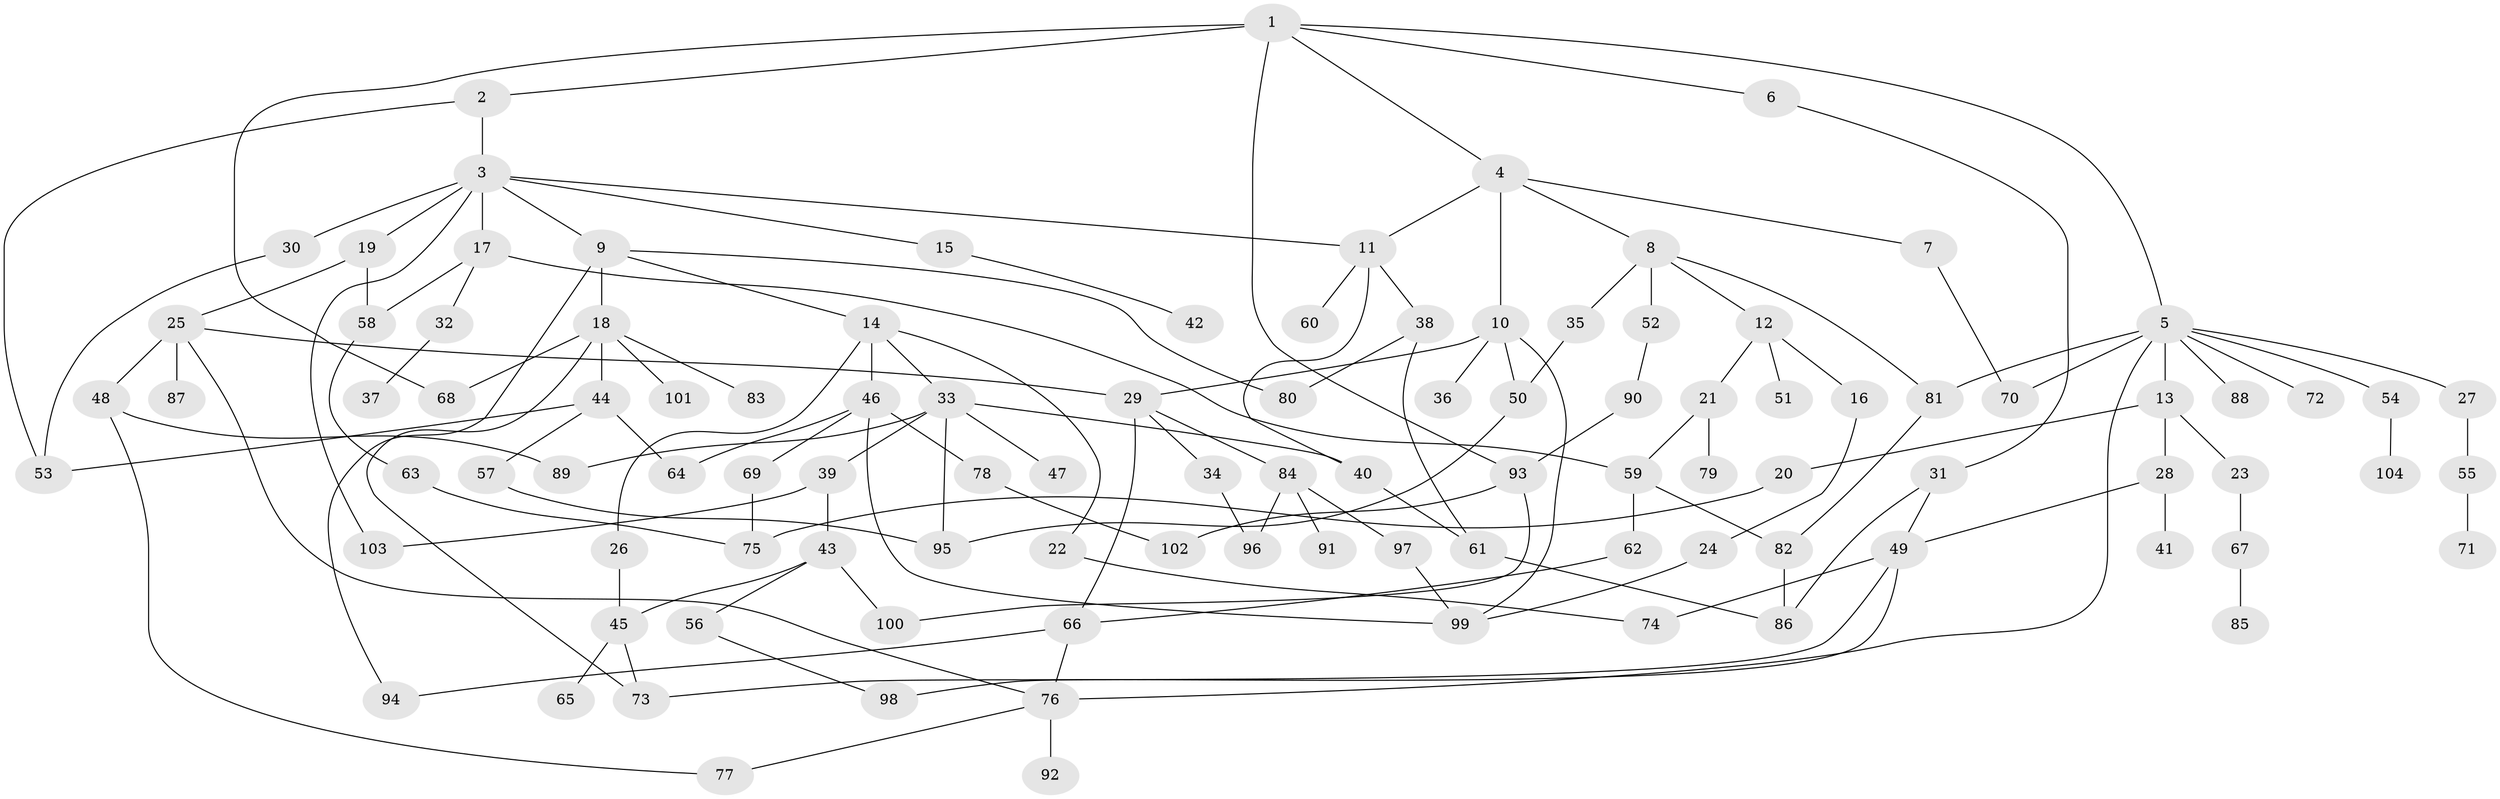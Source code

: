 // coarse degree distribution, {8: 0.03125, 4: 0.125, 11: 0.015625, 5: 0.125, 12: 0.015625, 3: 0.140625, 1: 0.21875, 2: 0.28125, 6: 0.015625, 7: 0.03125}
// Generated by graph-tools (version 1.1) at 2025/51/02/27/25 19:51:38]
// undirected, 104 vertices, 144 edges
graph export_dot {
graph [start="1"]
  node [color=gray90,style=filled];
  1;
  2;
  3;
  4;
  5;
  6;
  7;
  8;
  9;
  10;
  11;
  12;
  13;
  14;
  15;
  16;
  17;
  18;
  19;
  20;
  21;
  22;
  23;
  24;
  25;
  26;
  27;
  28;
  29;
  30;
  31;
  32;
  33;
  34;
  35;
  36;
  37;
  38;
  39;
  40;
  41;
  42;
  43;
  44;
  45;
  46;
  47;
  48;
  49;
  50;
  51;
  52;
  53;
  54;
  55;
  56;
  57;
  58;
  59;
  60;
  61;
  62;
  63;
  64;
  65;
  66;
  67;
  68;
  69;
  70;
  71;
  72;
  73;
  74;
  75;
  76;
  77;
  78;
  79;
  80;
  81;
  82;
  83;
  84;
  85;
  86;
  87;
  88;
  89;
  90;
  91;
  92;
  93;
  94;
  95;
  96;
  97;
  98;
  99;
  100;
  101;
  102;
  103;
  104;
  1 -- 2;
  1 -- 4;
  1 -- 5;
  1 -- 6;
  1 -- 93;
  1 -- 68;
  2 -- 3;
  2 -- 53;
  3 -- 9;
  3 -- 11;
  3 -- 15;
  3 -- 17;
  3 -- 19;
  3 -- 30;
  3 -- 103;
  4 -- 7;
  4 -- 8;
  4 -- 10;
  4 -- 11;
  5 -- 13;
  5 -- 27;
  5 -- 54;
  5 -- 70;
  5 -- 72;
  5 -- 81;
  5 -- 88;
  5 -- 76;
  6 -- 31;
  7 -- 70;
  8 -- 12;
  8 -- 35;
  8 -- 52;
  8 -- 81;
  9 -- 14;
  9 -- 18;
  9 -- 94;
  9 -- 80;
  10 -- 36;
  10 -- 50;
  10 -- 99;
  10 -- 29;
  11 -- 38;
  11 -- 60;
  11 -- 40;
  12 -- 16;
  12 -- 21;
  12 -- 51;
  13 -- 20;
  13 -- 23;
  13 -- 28;
  14 -- 22;
  14 -- 26;
  14 -- 33;
  14 -- 46;
  15 -- 42;
  16 -- 24;
  17 -- 32;
  17 -- 59;
  17 -- 58;
  18 -- 44;
  18 -- 68;
  18 -- 83;
  18 -- 101;
  18 -- 73;
  19 -- 25;
  19 -- 58;
  20 -- 75;
  21 -- 59;
  21 -- 79;
  22 -- 74;
  23 -- 67;
  24 -- 99;
  25 -- 29;
  25 -- 48;
  25 -- 76;
  25 -- 87;
  26 -- 45;
  27 -- 55;
  28 -- 41;
  28 -- 49;
  29 -- 34;
  29 -- 84;
  29 -- 66;
  30 -- 53;
  31 -- 86;
  31 -- 49;
  32 -- 37;
  33 -- 39;
  33 -- 40;
  33 -- 47;
  33 -- 89;
  33 -- 95;
  34 -- 96;
  35 -- 50;
  38 -- 80;
  38 -- 61;
  39 -- 43;
  39 -- 103;
  40 -- 61;
  43 -- 56;
  43 -- 100;
  43 -- 45;
  44 -- 57;
  44 -- 53;
  44 -- 64;
  45 -- 65;
  45 -- 73;
  46 -- 64;
  46 -- 69;
  46 -- 78;
  46 -- 99;
  48 -- 77;
  48 -- 89;
  49 -- 74;
  49 -- 98;
  49 -- 73;
  50 -- 95;
  52 -- 90;
  54 -- 104;
  55 -- 71;
  56 -- 98;
  57 -- 95;
  58 -- 63;
  59 -- 62;
  59 -- 82;
  61 -- 86;
  62 -- 66;
  63 -- 75;
  66 -- 94;
  66 -- 76;
  67 -- 85;
  69 -- 75;
  76 -- 92;
  76 -- 77;
  78 -- 102;
  81 -- 82;
  82 -- 86;
  84 -- 91;
  84 -- 97;
  84 -- 96;
  90 -- 93;
  93 -- 102;
  93 -- 100;
  97 -- 99;
}
